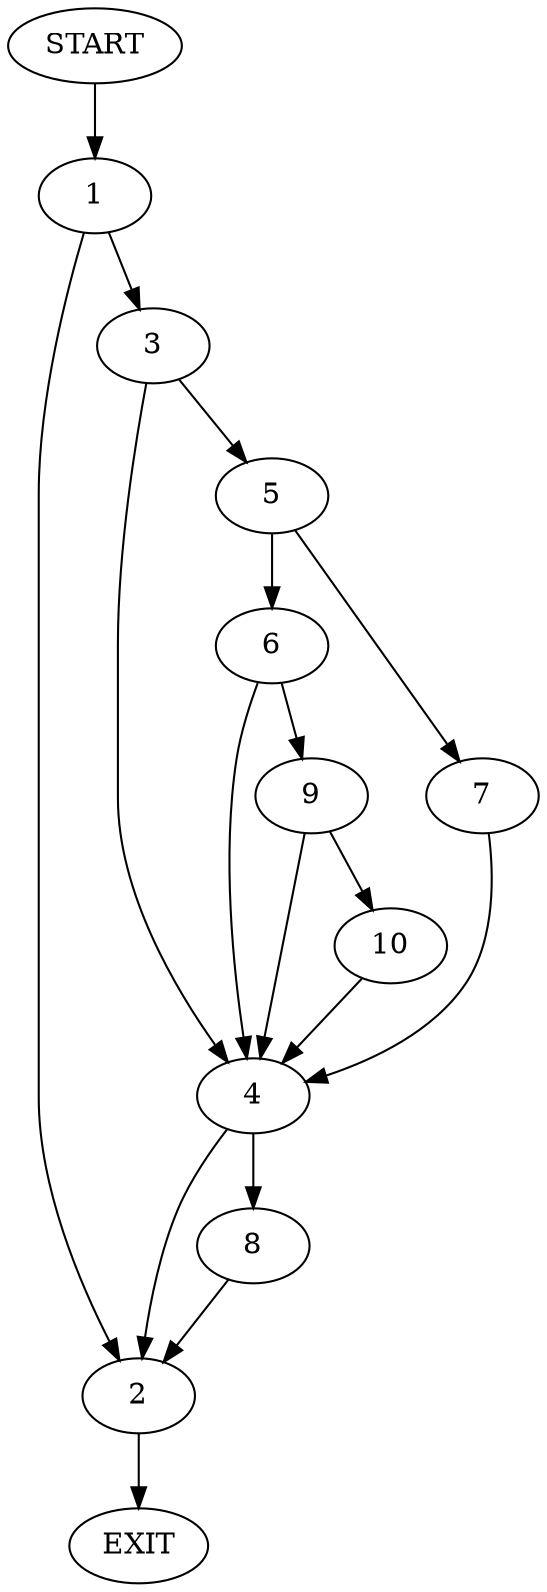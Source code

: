 digraph {
0 [label="START"]
11 [label="EXIT"]
0 -> 1
1 -> 2
1 -> 3
3 -> 4
3 -> 5
2 -> 11
5 -> 6
5 -> 7
4 -> 2
4 -> 8
7 -> 4
6 -> 4
6 -> 9
9 -> 4
9 -> 10
10 -> 4
8 -> 2
}
